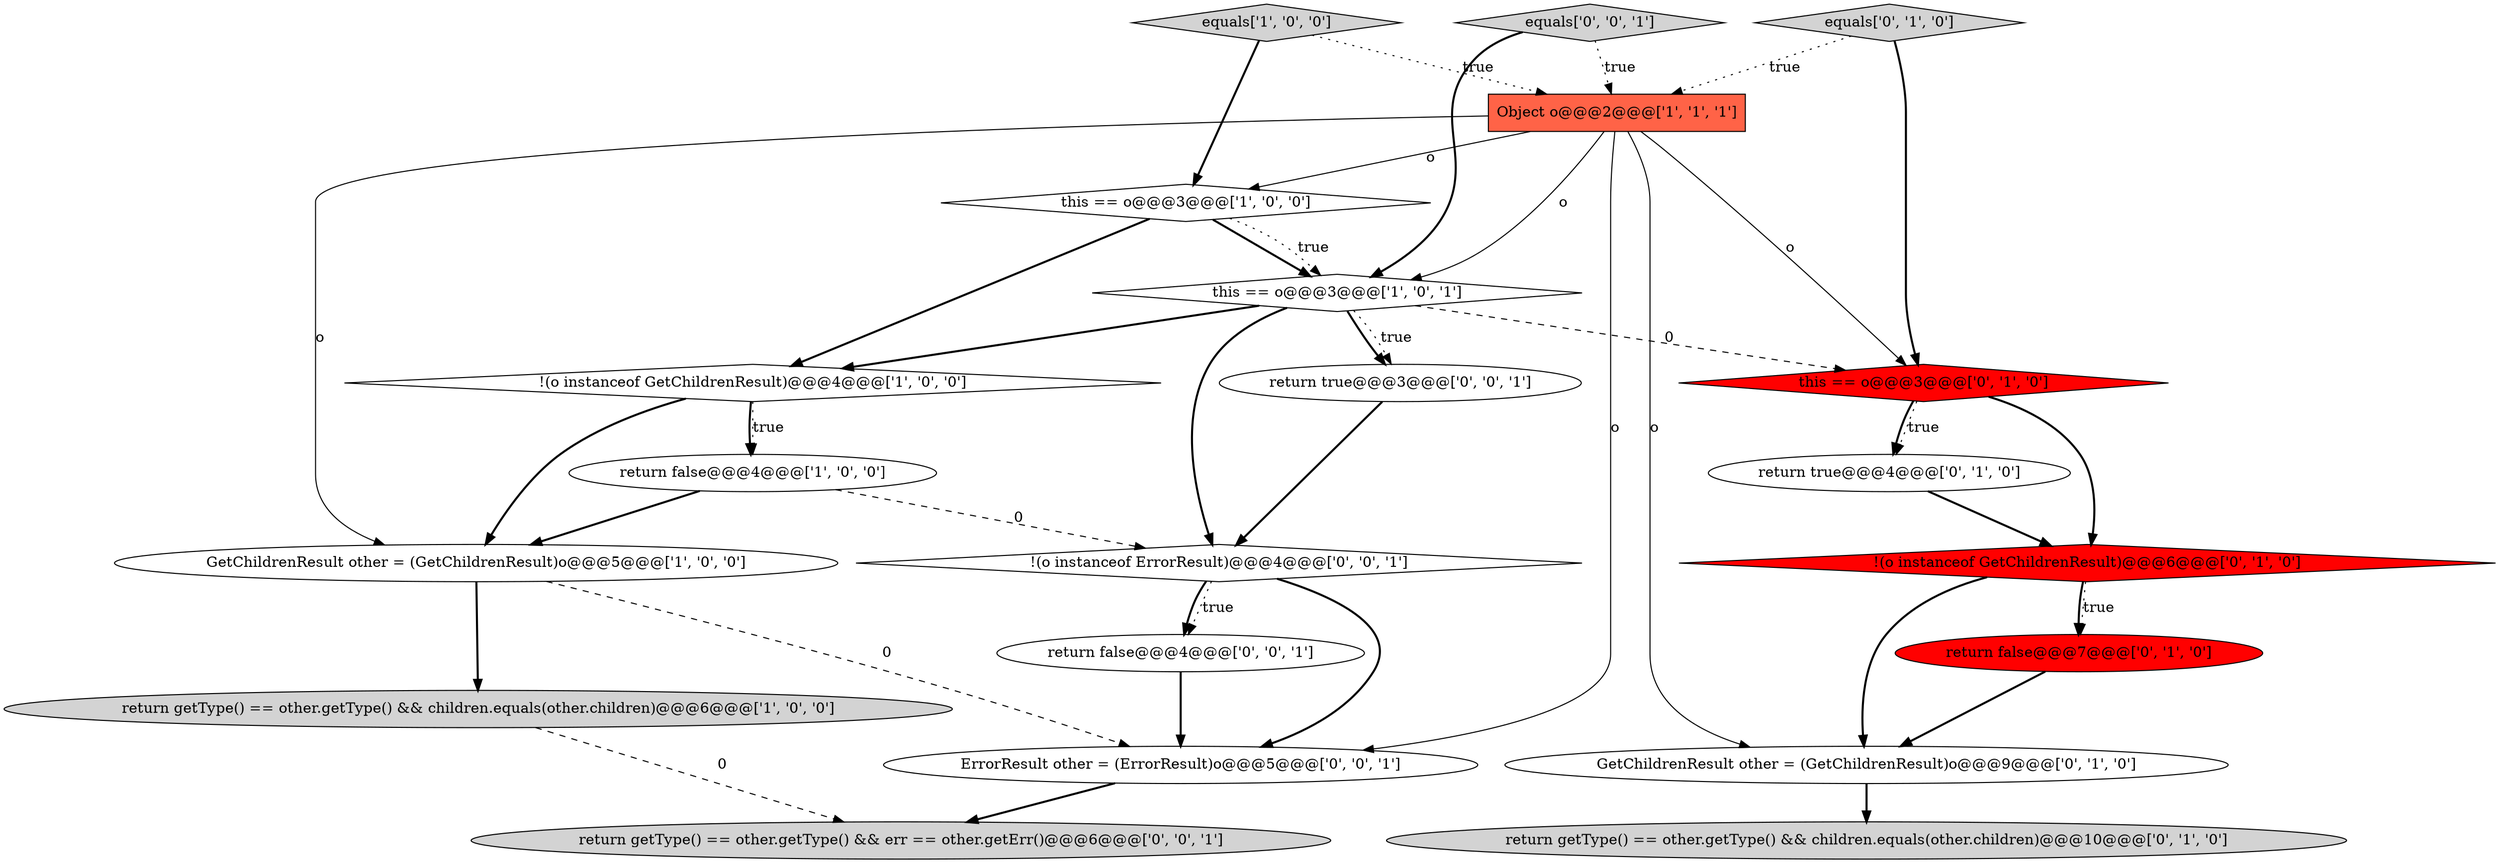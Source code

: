digraph {
15 [style = filled, label = "return getType() == other.getType() && err == other.getErr()@@@6@@@['0', '0', '1']", fillcolor = lightgray, shape = ellipse image = "AAA0AAABBB3BBB"];
8 [style = filled, label = "GetChildrenResult other = (GetChildrenResult)o@@@9@@@['0', '1', '0']", fillcolor = white, shape = ellipse image = "AAA0AAABBB2BBB"];
18 [style = filled, label = "!(o instanceof ErrorResult)@@@4@@@['0', '0', '1']", fillcolor = white, shape = diamond image = "AAA0AAABBB3BBB"];
14 [style = filled, label = "this == o@@@3@@@['0', '1', '0']", fillcolor = red, shape = diamond image = "AAA1AAABBB2BBB"];
2 [style = filled, label = "this == o@@@3@@@['1', '0', '0']", fillcolor = white, shape = diamond image = "AAA0AAABBB1BBB"];
5 [style = filled, label = "GetChildrenResult other = (GetChildrenResult)o@@@5@@@['1', '0', '0']", fillcolor = white, shape = ellipse image = "AAA0AAABBB1BBB"];
17 [style = filled, label = "return false@@@4@@@['0', '0', '1']", fillcolor = white, shape = ellipse image = "AAA0AAABBB3BBB"];
1 [style = filled, label = "return getType() == other.getType() && children.equals(other.children)@@@6@@@['1', '0', '0']", fillcolor = lightgray, shape = ellipse image = "AAA0AAABBB1BBB"];
6 [style = filled, label = "this == o@@@3@@@['1', '0', '1']", fillcolor = white, shape = diamond image = "AAA0AAABBB1BBB"];
19 [style = filled, label = "equals['0', '0', '1']", fillcolor = lightgray, shape = diamond image = "AAA0AAABBB3BBB"];
10 [style = filled, label = "!(o instanceof GetChildrenResult)@@@6@@@['0', '1', '0']", fillcolor = red, shape = diamond image = "AAA1AAABBB2BBB"];
4 [style = filled, label = "Object o@@@2@@@['1', '1', '1']", fillcolor = tomato, shape = box image = "AAA0AAABBB1BBB"];
9 [style = filled, label = "return getType() == other.getType() && children.equals(other.children)@@@10@@@['0', '1', '0']", fillcolor = lightgray, shape = ellipse image = "AAA0AAABBB2BBB"];
11 [style = filled, label = "return true@@@4@@@['0', '1', '0']", fillcolor = white, shape = ellipse image = "AAA0AAABBB2BBB"];
20 [style = filled, label = "ErrorResult other = (ErrorResult)o@@@5@@@['0', '0', '1']", fillcolor = white, shape = ellipse image = "AAA0AAABBB3BBB"];
16 [style = filled, label = "return true@@@3@@@['0', '0', '1']", fillcolor = white, shape = ellipse image = "AAA0AAABBB3BBB"];
13 [style = filled, label = "equals['0', '1', '0']", fillcolor = lightgray, shape = diamond image = "AAA0AAABBB2BBB"];
0 [style = filled, label = "equals['1', '0', '0']", fillcolor = lightgray, shape = diamond image = "AAA0AAABBB1BBB"];
7 [style = filled, label = "return false@@@4@@@['1', '0', '0']", fillcolor = white, shape = ellipse image = "AAA0AAABBB1BBB"];
12 [style = filled, label = "return false@@@7@@@['0', '1', '0']", fillcolor = red, shape = ellipse image = "AAA1AAABBB2BBB"];
3 [style = filled, label = "!(o instanceof GetChildrenResult)@@@4@@@['1', '0', '0']", fillcolor = white, shape = diamond image = "AAA0AAABBB1BBB"];
4->6 [style = solid, label="o"];
6->3 [style = bold, label=""];
3->7 [style = dotted, label="true"];
10->12 [style = dotted, label="true"];
16->18 [style = bold, label=""];
7->18 [style = dashed, label="0"];
2->6 [style = bold, label=""];
6->18 [style = bold, label=""];
1->15 [style = dashed, label="0"];
4->2 [style = solid, label="o"];
2->3 [style = bold, label=""];
0->4 [style = dotted, label="true"];
0->2 [style = bold, label=""];
18->17 [style = bold, label=""];
14->10 [style = bold, label=""];
4->8 [style = solid, label="o"];
6->14 [style = dashed, label="0"];
19->6 [style = bold, label=""];
4->20 [style = solid, label="o"];
5->20 [style = dashed, label="0"];
13->4 [style = dotted, label="true"];
4->14 [style = solid, label="o"];
5->1 [style = bold, label=""];
18->20 [style = bold, label=""];
3->5 [style = bold, label=""];
7->5 [style = bold, label=""];
4->5 [style = solid, label="o"];
10->8 [style = bold, label=""];
3->7 [style = bold, label=""];
2->6 [style = dotted, label="true"];
19->4 [style = dotted, label="true"];
11->10 [style = bold, label=""];
10->12 [style = bold, label=""];
12->8 [style = bold, label=""];
6->16 [style = bold, label=""];
8->9 [style = bold, label=""];
14->11 [style = dotted, label="true"];
18->17 [style = dotted, label="true"];
20->15 [style = bold, label=""];
14->11 [style = bold, label=""];
13->14 [style = bold, label=""];
6->16 [style = dotted, label="true"];
17->20 [style = bold, label=""];
}
